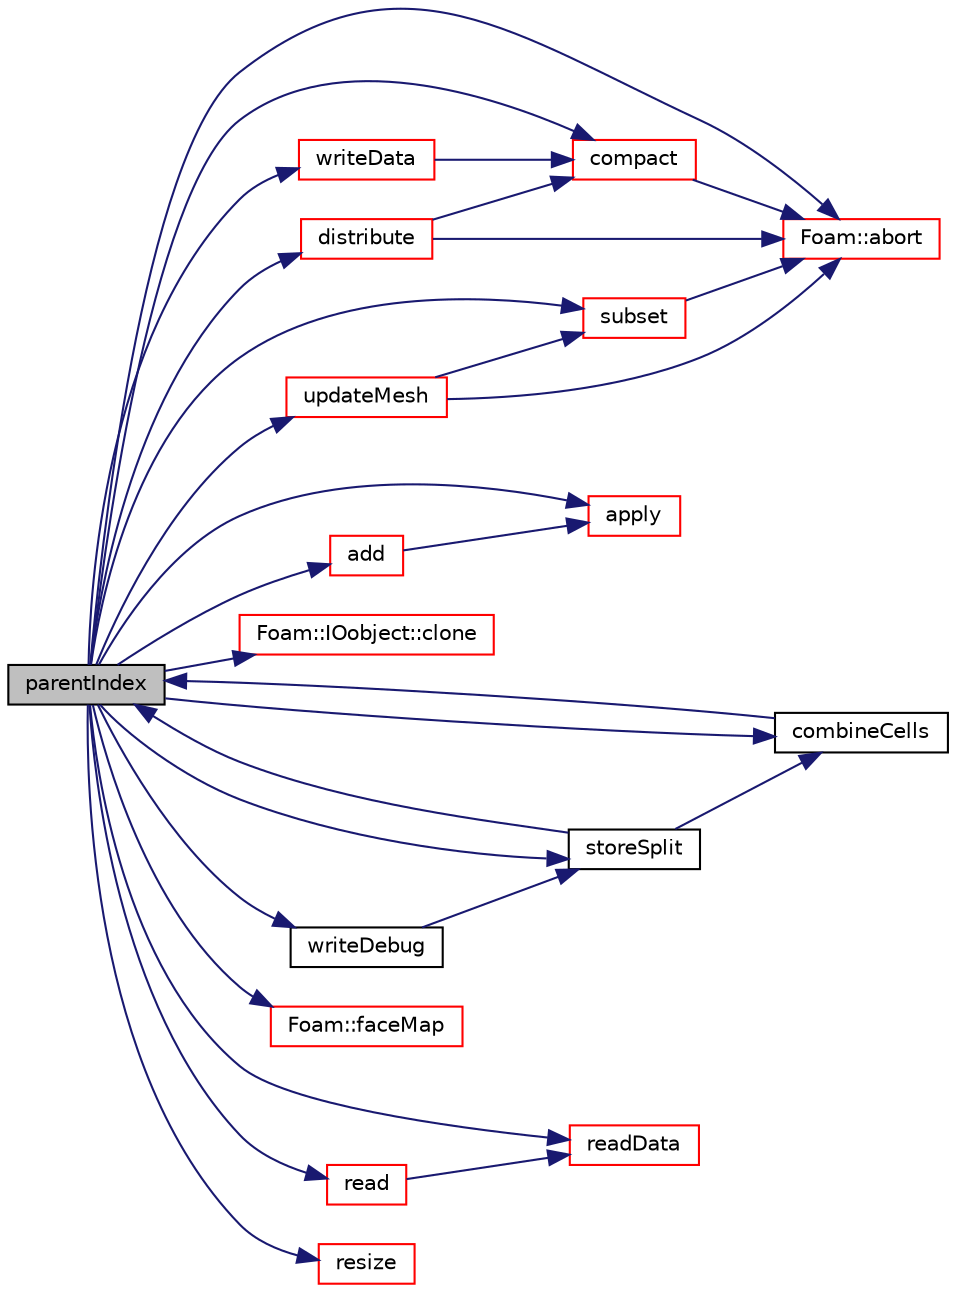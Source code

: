 digraph "parentIndex"
{
  bgcolor="transparent";
  edge [fontname="Helvetica",fontsize="10",labelfontname="Helvetica",labelfontsize="10"];
  node [fontname="Helvetica",fontsize="10",shape=record];
  rankdir="LR";
  Node1 [label="parentIndex",height=0.2,width=0.4,color="black", fillcolor="grey75", style="filled", fontcolor="black"];
  Node1 -> Node2 [color="midnightblue",fontsize="10",style="solid",fontname="Helvetica"];
  Node2 [label="Foam::abort",height=0.2,width=0.4,color="red",URL="$a10936.html#a447107a607d03e417307c203fa5fb44b"];
  Node1 -> Node3 [color="midnightblue",fontsize="10",style="solid",fontname="Helvetica"];
  Node3 [label="add",height=0.2,width=0.4,color="red",URL="$a02172.html#ac8b114fcd54da70edb8a1f8af01bca5b",tooltip="Add my decomposition constraints. "];
  Node3 -> Node4 [color="midnightblue",fontsize="10",style="solid",fontname="Helvetica"];
  Node4 [label="apply",height=0.2,width=0.4,color="red",URL="$a02172.html#a8b7f5f0f508d374237f27785f9f4dcdb",tooltip="Apply any additional post-decomposition constraints. "];
  Node1 -> Node4 [color="midnightblue",fontsize="10",style="solid",fontname="Helvetica"];
  Node1 -> Node5 [color="midnightblue",fontsize="10",style="solid",fontname="Helvetica"];
  Node5 [label="Foam::IOobject::clone",height=0.2,width=0.4,color="red",URL="$a01203.html#a4709e9cad52d9b499879bbcb101b6453",tooltip="Clone. "];
  Node1 -> Node6 [color="midnightblue",fontsize="10",style="solid",fontname="Helvetica"];
  Node6 [label="combineCells",height=0.2,width=0.4,color="black",URL="$a02172.html#af90ca9bc2b8796223cc23755c8c7c8f9",tooltip="Store combining 8 cells into master. "];
  Node6 -> Node1 [color="midnightblue",fontsize="10",style="solid",fontname="Helvetica"];
  Node1 -> Node7 [color="midnightblue",fontsize="10",style="solid",fontname="Helvetica"];
  Node7 [label="compact",height=0.2,width=0.4,color="red",URL="$a02172.html#a043cdfc194924194e381a986c229569e",tooltip="Compact splitCells_. Removes all freeSplitCells_ elements. "];
  Node7 -> Node2 [color="midnightblue",fontsize="10",style="solid",fontname="Helvetica"];
  Node1 -> Node8 [color="midnightblue",fontsize="10",style="solid",fontname="Helvetica"];
  Node8 [label="distribute",height=0.2,width=0.4,color="red",URL="$a02172.html#a6be2dc3eb1d541aeb83ee0a2adcc0556",tooltip="Update local numbering for mesh redistribution. "];
  Node8 -> Node2 [color="midnightblue",fontsize="10",style="solid",fontname="Helvetica"];
  Node8 -> Node7 [color="midnightblue",fontsize="10",style="solid",fontname="Helvetica"];
  Node1 -> Node9 [color="midnightblue",fontsize="10",style="solid",fontname="Helvetica"];
  Node9 [label="Foam::faceMap",height=0.2,width=0.4,color="red",URL="$a10936.html#aa77215843e964fac259ab06e68d0ee02"];
  Node1 -> Node10 [color="midnightblue",fontsize="10",style="solid",fontname="Helvetica"];
  Node10 [label="read",height=0.2,width=0.4,color="red",URL="$a02172.html#af816873151ddb0126e98bb2f914d8ed5",tooltip="Read object. If global number of visible cells > 0 becomes active. "];
  Node10 -> Node11 [color="midnightblue",fontsize="10",style="solid",fontname="Helvetica"];
  Node11 [label="readData",height=0.2,width=0.4,color="red",URL="$a02172.html#ac3b3d77e7369ae2785973778644137c5",tooltip="ReadData function required for regIOobject read operation. Note: "];
  Node1 -> Node11 [color="midnightblue",fontsize="10",style="solid",fontname="Helvetica"];
  Node1 -> Node12 [color="midnightblue",fontsize="10",style="solid",fontname="Helvetica"];
  Node12 [label="resize",height=0.2,width=0.4,color="red",URL="$a02172.html#abb1149a404586373ae9d9d4a6bfc65e7",tooltip="Extend/shrink storage. additional visibleCells_ elements get. "];
  Node1 -> Node13 [color="midnightblue",fontsize="10",style="solid",fontname="Helvetica"];
  Node13 [label="storeSplit",height=0.2,width=0.4,color="black",URL="$a02172.html#a265db1d2d17228b9e0063c008ea20f13",tooltip="Store splitting of cell into 8. "];
  Node13 -> Node1 [color="midnightblue",fontsize="10",style="solid",fontname="Helvetica"];
  Node13 -> Node6 [color="midnightblue",fontsize="10",style="solid",fontname="Helvetica"];
  Node1 -> Node14 [color="midnightblue",fontsize="10",style="solid",fontname="Helvetica"];
  Node14 [label="subset",height=0.2,width=0.4,color="red",URL="$a02172.html#aeee5427e665078cdfa1914cbaeda8eda",tooltip="Update numbering for subsetting. "];
  Node14 -> Node2 [color="midnightblue",fontsize="10",style="solid",fontname="Helvetica"];
  Node1 -> Node15 [color="midnightblue",fontsize="10",style="solid",fontname="Helvetica"];
  Node15 [label="updateMesh",height=0.2,width=0.4,color="red",URL="$a02172.html#ad57565956fd4064299f4bd3c4eebb1d4",tooltip="Update numbering for mesh changes. "];
  Node15 -> Node2 [color="midnightblue",fontsize="10",style="solid",fontname="Helvetica"];
  Node15 -> Node14 [color="midnightblue",fontsize="10",style="solid",fontname="Helvetica"];
  Node1 -> Node16 [color="midnightblue",fontsize="10",style="solid",fontname="Helvetica"];
  Node16 [label="writeData",height=0.2,width=0.4,color="red",URL="$a02172.html#a2a3ea7b116b283507dc19bc8f4719c3d",tooltip="WriteData function required for regIOobject write operation. "];
  Node16 -> Node7 [color="midnightblue",fontsize="10",style="solid",fontname="Helvetica"];
  Node1 -> Node17 [color="midnightblue",fontsize="10",style="solid",fontname="Helvetica"];
  Node17 [label="writeDebug",height=0.2,width=0.4,color="black",URL="$a02172.html#a2a3dce0d4d3187f0ecf277e7e058fe88",tooltip="Debug write. "];
  Node17 -> Node13 [color="midnightblue",fontsize="10",style="solid",fontname="Helvetica"];
}
